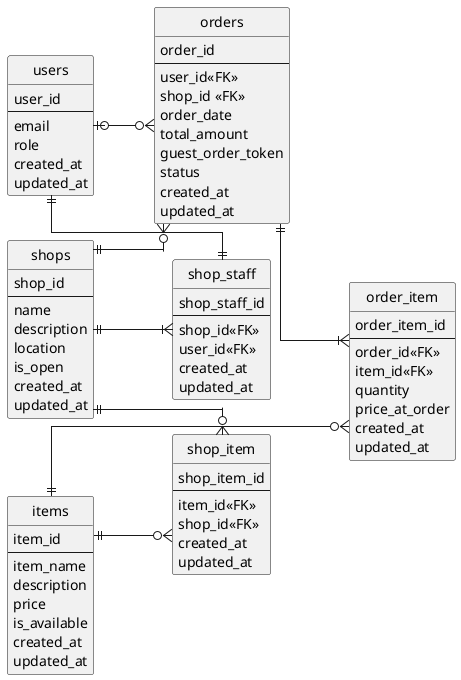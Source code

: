 @startuml mobileorder
' hide the spot
hide circle

' avoid problems with angled crows feet
skinparam linetype ortho
left to right direction

entity "users" as users {
  user_id
  --
  email
  role
  created_at
  updated_at
}

entity "orders" as orders {
  order_id
  --
  user_id<<FK>>
  shop_id <<FK>>
  order_date
  total_amount
  guest_order_token
  status
  created_at
  updated_at
}

entity "order_item" as order_item {
  order_item_id
  --
  order_id<<FK>>
  item_id<<FK>>
  quantity
  price_at_order
  created_at
  updated_at
}

entity "items" as items {
  item_id
  --
  item_name
  description
  price
  is_available
  created_at
  updated_at
}

entity "shop_item" as shop_item {
  shop_item_id
  --
  item_id<<FK>>
  shop_id<<FK>>
  created_at
  updated_at
}

entity "shops" as shops {
  shop_id
  --
  name
  description
  location
  is_open
  created_at
  updated_at
}

entity "shop_staff" as shop_staff {
  shop_staff_id
  --
  shop_id<<FK>>
  user_id<<FK>>
  created_at
  updated_at
}

users ||--|| shop_staff
users |o--o{ orders
orders ||--|{ order_item
items ||--o{ order_item
items ||--o{ shop_item
shops ||--o{ shop_item
shops ||--o{ orders
shops ||--|{ shop_staff

@enduml
